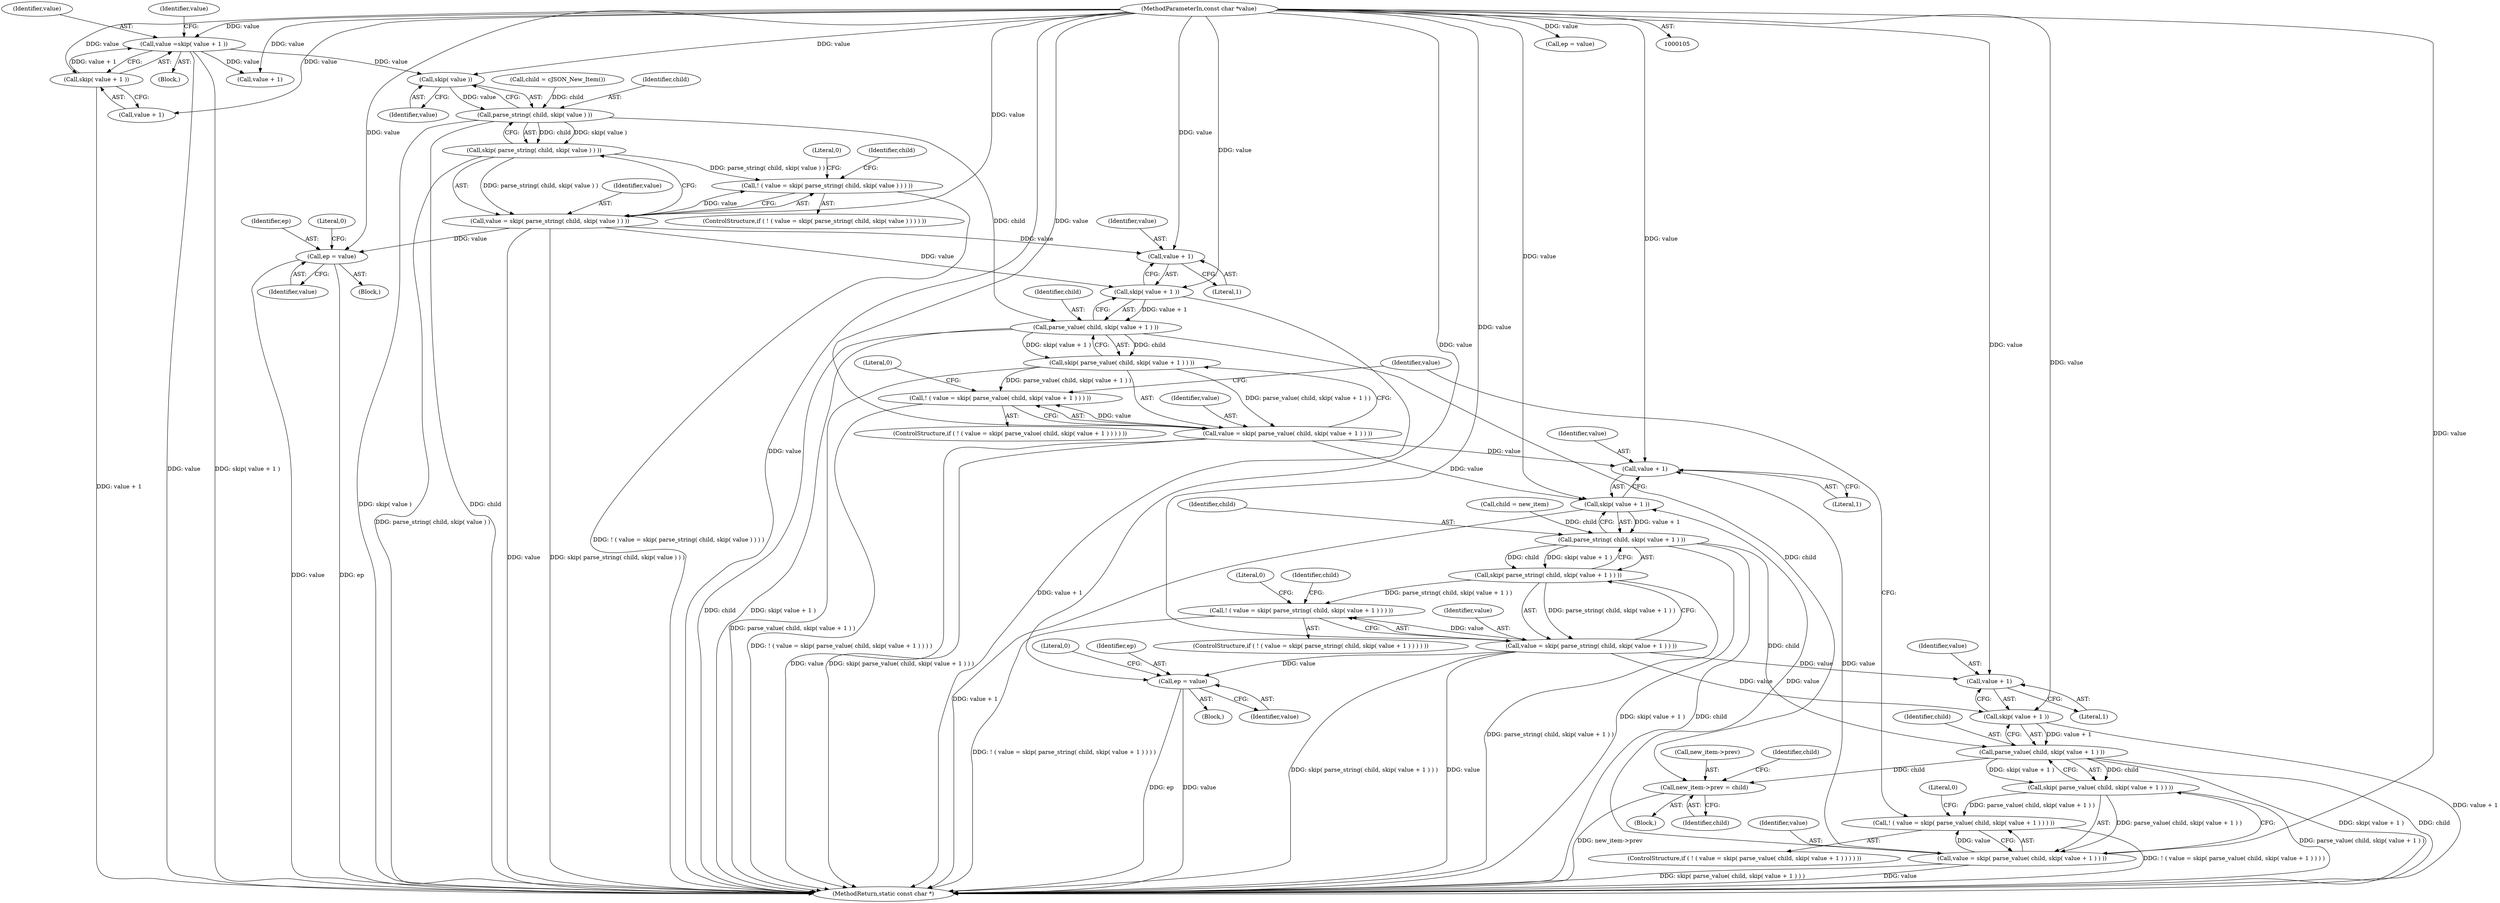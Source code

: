 digraph "1_iperf_91f2fa59e8ed80dfbf400add0164ee0e508e412a_37@pointer" {
"1000159" [label="(Call,skip( value ))"];
"1000126" [label="(Call,value =skip( value + 1 ))"];
"1000128" [label="(Call,skip( value + 1 ))"];
"1000107" [label="(MethodParameterIn,const char *value)"];
"1000157" [label="(Call,parse_string( child, skip( value ) ))"];
"1000156" [label="(Call,skip( parse_string( child, skip( value ) ) ))"];
"1000153" [label="(Call,! ( value = skip( parse_string( child, skip( value ) ) ) ))"];
"1000154" [label="(Call,value = skip( parse_string( child, skip( value ) ) ))"];
"1000181" [label="(Call,ep = value)"];
"1000193" [label="(Call,skip( value + 1 ))"];
"1000191" [label="(Call,parse_value( child, skip( value + 1 ) ))"];
"1000190" [label="(Call,skip( parse_value( child, skip( value + 1 ) ) ))"];
"1000187" [label="(Call,! ( value = skip( parse_value( child, skip( value + 1 ) ) ) ))"];
"1000188" [label="(Call,value = skip( parse_value( child, skip( value + 1 ) ) ))"];
"1000233" [label="(Call,skip( value + 1 ))"];
"1000231" [label="(Call,parse_string( child, skip( value + 1 ) ))"];
"1000230" [label="(Call,skip( parse_string( child, skip( value + 1 ) ) ))"];
"1000227" [label="(Call,! ( value = skip( parse_string( child, skip( value + 1 ) ) ) ))"];
"1000228" [label="(Call,value = skip( parse_string( child, skip( value + 1 ) ) ))"];
"1000257" [label="(Call,ep = value)"];
"1000269" [label="(Call,skip( value + 1 ))"];
"1000267" [label="(Call,parse_value( child, skip( value + 1 ) ))"];
"1000218" [label="(Call,new_item->prev = child)"];
"1000266" [label="(Call,skip( parse_value( child, skip( value + 1 ) ) ))"];
"1000263" [label="(Call,! ( value = skip( parse_value( child, skip( value + 1 ) ) ) ))"];
"1000264" [label="(Call,value = skip( parse_value( child, skip( value + 1 ) ) ))"];
"1000234" [label="(Call,value + 1)"];
"1000270" [label="(Call,value + 1)"];
"1000194" [label="(Call,value + 1)"];
"1000258" [label="(Identifier,ep)"];
"1000262" [label="(ControlStructure,if ( ! ( value = skip( parse_value( child, skip( value + 1 ) ) ) ) ))"];
"1000218" [label="(Call,new_item->prev = child)"];
"1000129" [label="(Call,value + 1)"];
"1000154" [label="(Call,value = skip( parse_string( child, skip( value ) ) ))"];
"1000270" [label="(Call,value + 1)"];
"1000236" [label="(Literal,1)"];
"1000116" [label="(Call,ep = value)"];
"1000233" [label="(Call,skip( value + 1 ))"];
"1000267" [label="(Call,parse_value( child, skip( value + 1 ) ))"];
"1000159" [label="(Call,skip( value ))"];
"1000155" [label="(Identifier,value)"];
"1000238" [label="(Literal,0)"];
"1000181" [label="(Call,ep = value)"];
"1000271" [label="(Identifier,value)"];
"1000128" [label="(Call,skip( value + 1 ))"];
"1000190" [label="(Call,skip( parse_value( child, skip( value + 1 ) ) ))"];
"1000228" [label="(Call,value = skip( parse_string( child, skip( value + 1 ) ) ))"];
"1000147" [label="(Call,child = cJSON_New_Item())"];
"1000231" [label="(Call,parse_string( child, skip( value + 1 ) ))"];
"1000265" [label="(Identifier,value)"];
"1000223" [label="(Call,child = new_item)"];
"1000192" [label="(Identifier,child)"];
"1000187" [label="(Call,! ( value = skip( parse_value( child, skip( value + 1 ) ) ) ))"];
"1000189" [label="(Identifier,value)"];
"1000138" [label="(Call,value + 1)"];
"1000127" [label="(Identifier,value)"];
"1000202" [label="(Identifier,value)"];
"1000188" [label="(Call,value = skip( parse_value( child, skip( value + 1 ) ) ))"];
"1000183" [label="(Identifier,value)"];
"1000230" [label="(Call,skip( parse_string( child, skip( value + 1 ) ) ))"];
"1000152" [label="(ControlStructure,if ( ! ( value = skip( parse_string( child, skip( value ) ) ) ) ))"];
"1000204" [label="(Block,)"];
"1000269" [label="(Call,skip( value + 1 ))"];
"1000224" [label="(Identifier,child)"];
"1000153" [label="(Call,! ( value = skip( parse_string( child, skip( value ) ) ) ))"];
"1000135" [label="(Identifier,value)"];
"1000275" [label="(MethodReturn,static const char *)"];
"1000256" [label="(Block,)"];
"1000268" [label="(Identifier,child)"];
"1000156" [label="(Call,skip( parse_string( child, skip( value ) ) ))"];
"1000263" [label="(Call,! ( value = skip( parse_value( child, skip( value + 1 ) ) ) ))"];
"1000257" [label="(Call,ep = value)"];
"1000266" [label="(Call,skip( parse_value( child, skip( value + 1 ) ) ))"];
"1000272" [label="(Literal,1)"];
"1000196" [label="(Literal,1)"];
"1000186" [label="(ControlStructure,if ( ! ( value = skip( parse_value( child, skip( value + 1 ) ) ) ) ))"];
"1000235" [label="(Identifier,value)"];
"1000160" [label="(Identifier,value)"];
"1000185" [label="(Literal,0)"];
"1000259" [label="(Identifier,value)"];
"1000222" [label="(Identifier,child)"];
"1000158" [label="(Identifier,child)"];
"1000165" [label="(Identifier,child)"];
"1000162" [label="(Literal,0)"];
"1000182" [label="(Identifier,ep)"];
"1000198" [label="(Literal,0)"];
"1000234" [label="(Call,value + 1)"];
"1000191" [label="(Call,parse_value( child, skip( value + 1 ) ))"];
"1000241" [label="(Identifier,child)"];
"1000261" [label="(Literal,0)"];
"1000219" [label="(Call,new_item->prev)"];
"1000107" [label="(MethodParameterIn,const char *value)"];
"1000157" [label="(Call,parse_string( child, skip( value ) ))"];
"1000229" [label="(Identifier,value)"];
"1000195" [label="(Identifier,value)"];
"1000108" [label="(Block,)"];
"1000264" [label="(Call,value = skip( parse_value( child, skip( value + 1 ) ) ))"];
"1000226" [label="(ControlStructure,if ( ! ( value = skip( parse_string( child, skip( value + 1 ) ) ) ) ))"];
"1000180" [label="(Block,)"];
"1000194" [label="(Call,value + 1)"];
"1000232" [label="(Identifier,child)"];
"1000193" [label="(Call,skip( value + 1 ))"];
"1000227" [label="(Call,! ( value = skip( parse_string( child, skip( value + 1 ) ) ) ))"];
"1000126" [label="(Call,value =skip( value + 1 ))"];
"1000274" [label="(Literal,0)"];
"1000159" -> "1000157"  [label="AST: "];
"1000159" -> "1000160"  [label="CFG: "];
"1000160" -> "1000159"  [label="AST: "];
"1000157" -> "1000159"  [label="CFG: "];
"1000159" -> "1000157"  [label="DDG: value"];
"1000126" -> "1000159"  [label="DDG: value"];
"1000107" -> "1000159"  [label="DDG: value"];
"1000126" -> "1000108"  [label="AST: "];
"1000126" -> "1000128"  [label="CFG: "];
"1000127" -> "1000126"  [label="AST: "];
"1000128" -> "1000126"  [label="AST: "];
"1000135" -> "1000126"  [label="CFG: "];
"1000126" -> "1000275"  [label="DDG: value"];
"1000126" -> "1000275"  [label="DDG: skip( value + 1 )"];
"1000128" -> "1000126"  [label="DDG: value + 1"];
"1000107" -> "1000126"  [label="DDG: value"];
"1000126" -> "1000138"  [label="DDG: value"];
"1000128" -> "1000129"  [label="CFG: "];
"1000129" -> "1000128"  [label="AST: "];
"1000128" -> "1000275"  [label="DDG: value + 1"];
"1000107" -> "1000128"  [label="DDG: value"];
"1000107" -> "1000105"  [label="AST: "];
"1000107" -> "1000275"  [label="DDG: value"];
"1000107" -> "1000116"  [label="DDG: value"];
"1000107" -> "1000129"  [label="DDG: value"];
"1000107" -> "1000138"  [label="DDG: value"];
"1000107" -> "1000154"  [label="DDG: value"];
"1000107" -> "1000181"  [label="DDG: value"];
"1000107" -> "1000188"  [label="DDG: value"];
"1000107" -> "1000193"  [label="DDG: value"];
"1000107" -> "1000194"  [label="DDG: value"];
"1000107" -> "1000228"  [label="DDG: value"];
"1000107" -> "1000233"  [label="DDG: value"];
"1000107" -> "1000234"  [label="DDG: value"];
"1000107" -> "1000257"  [label="DDG: value"];
"1000107" -> "1000264"  [label="DDG: value"];
"1000107" -> "1000269"  [label="DDG: value"];
"1000107" -> "1000270"  [label="DDG: value"];
"1000157" -> "1000156"  [label="AST: "];
"1000158" -> "1000157"  [label="AST: "];
"1000156" -> "1000157"  [label="CFG: "];
"1000157" -> "1000275"  [label="DDG: skip( value )"];
"1000157" -> "1000275"  [label="DDG: child"];
"1000157" -> "1000156"  [label="DDG: child"];
"1000157" -> "1000156"  [label="DDG: skip( value )"];
"1000147" -> "1000157"  [label="DDG: child"];
"1000157" -> "1000191"  [label="DDG: child"];
"1000156" -> "1000154"  [label="AST: "];
"1000154" -> "1000156"  [label="CFG: "];
"1000156" -> "1000275"  [label="DDG: parse_string( child, skip( value ) )"];
"1000156" -> "1000153"  [label="DDG: parse_string( child, skip( value ) )"];
"1000156" -> "1000154"  [label="DDG: parse_string( child, skip( value ) )"];
"1000153" -> "1000152"  [label="AST: "];
"1000153" -> "1000154"  [label="CFG: "];
"1000154" -> "1000153"  [label="AST: "];
"1000162" -> "1000153"  [label="CFG: "];
"1000165" -> "1000153"  [label="CFG: "];
"1000153" -> "1000275"  [label="DDG: ! ( value = skip( parse_string( child, skip( value ) ) ) )"];
"1000154" -> "1000153"  [label="DDG: value"];
"1000155" -> "1000154"  [label="AST: "];
"1000154" -> "1000275"  [label="DDG: value"];
"1000154" -> "1000275"  [label="DDG: skip( parse_string( child, skip( value ) ) )"];
"1000154" -> "1000181"  [label="DDG: value"];
"1000154" -> "1000193"  [label="DDG: value"];
"1000154" -> "1000194"  [label="DDG: value"];
"1000181" -> "1000180"  [label="AST: "];
"1000181" -> "1000183"  [label="CFG: "];
"1000182" -> "1000181"  [label="AST: "];
"1000183" -> "1000181"  [label="AST: "];
"1000185" -> "1000181"  [label="CFG: "];
"1000181" -> "1000275"  [label="DDG: ep"];
"1000181" -> "1000275"  [label="DDG: value"];
"1000193" -> "1000191"  [label="AST: "];
"1000193" -> "1000194"  [label="CFG: "];
"1000194" -> "1000193"  [label="AST: "];
"1000191" -> "1000193"  [label="CFG: "];
"1000193" -> "1000275"  [label="DDG: value + 1"];
"1000193" -> "1000191"  [label="DDG: value + 1"];
"1000191" -> "1000190"  [label="AST: "];
"1000192" -> "1000191"  [label="AST: "];
"1000190" -> "1000191"  [label="CFG: "];
"1000191" -> "1000275"  [label="DDG: skip( value + 1 )"];
"1000191" -> "1000275"  [label="DDG: child"];
"1000191" -> "1000190"  [label="DDG: child"];
"1000191" -> "1000190"  [label="DDG: skip( value + 1 )"];
"1000191" -> "1000218"  [label="DDG: child"];
"1000190" -> "1000188"  [label="AST: "];
"1000188" -> "1000190"  [label="CFG: "];
"1000190" -> "1000275"  [label="DDG: parse_value( child, skip( value + 1 ) )"];
"1000190" -> "1000187"  [label="DDG: parse_value( child, skip( value + 1 ) )"];
"1000190" -> "1000188"  [label="DDG: parse_value( child, skip( value + 1 ) )"];
"1000187" -> "1000186"  [label="AST: "];
"1000187" -> "1000188"  [label="CFG: "];
"1000188" -> "1000187"  [label="AST: "];
"1000198" -> "1000187"  [label="CFG: "];
"1000202" -> "1000187"  [label="CFG: "];
"1000187" -> "1000275"  [label="DDG: ! ( value = skip( parse_value( child, skip( value + 1 ) ) ) )"];
"1000188" -> "1000187"  [label="DDG: value"];
"1000189" -> "1000188"  [label="AST: "];
"1000188" -> "1000275"  [label="DDG: skip( parse_value( child, skip( value + 1 ) ) )"];
"1000188" -> "1000275"  [label="DDG: value"];
"1000188" -> "1000233"  [label="DDG: value"];
"1000188" -> "1000234"  [label="DDG: value"];
"1000233" -> "1000231"  [label="AST: "];
"1000233" -> "1000234"  [label="CFG: "];
"1000234" -> "1000233"  [label="AST: "];
"1000231" -> "1000233"  [label="CFG: "];
"1000233" -> "1000275"  [label="DDG: value + 1"];
"1000233" -> "1000231"  [label="DDG: value + 1"];
"1000264" -> "1000233"  [label="DDG: value"];
"1000231" -> "1000230"  [label="AST: "];
"1000232" -> "1000231"  [label="AST: "];
"1000230" -> "1000231"  [label="CFG: "];
"1000231" -> "1000275"  [label="DDG: child"];
"1000231" -> "1000275"  [label="DDG: skip( value + 1 )"];
"1000231" -> "1000230"  [label="DDG: child"];
"1000231" -> "1000230"  [label="DDG: skip( value + 1 )"];
"1000223" -> "1000231"  [label="DDG: child"];
"1000231" -> "1000267"  [label="DDG: child"];
"1000230" -> "1000228"  [label="AST: "];
"1000228" -> "1000230"  [label="CFG: "];
"1000230" -> "1000275"  [label="DDG: parse_string( child, skip( value + 1 ) )"];
"1000230" -> "1000227"  [label="DDG: parse_string( child, skip( value + 1 ) )"];
"1000230" -> "1000228"  [label="DDG: parse_string( child, skip( value + 1 ) )"];
"1000227" -> "1000226"  [label="AST: "];
"1000227" -> "1000228"  [label="CFG: "];
"1000228" -> "1000227"  [label="AST: "];
"1000238" -> "1000227"  [label="CFG: "];
"1000241" -> "1000227"  [label="CFG: "];
"1000227" -> "1000275"  [label="DDG: ! ( value = skip( parse_string( child, skip( value + 1 ) ) ) )"];
"1000228" -> "1000227"  [label="DDG: value"];
"1000229" -> "1000228"  [label="AST: "];
"1000228" -> "1000275"  [label="DDG: value"];
"1000228" -> "1000275"  [label="DDG: skip( parse_string( child, skip( value + 1 ) ) )"];
"1000228" -> "1000257"  [label="DDG: value"];
"1000228" -> "1000269"  [label="DDG: value"];
"1000228" -> "1000270"  [label="DDG: value"];
"1000257" -> "1000256"  [label="AST: "];
"1000257" -> "1000259"  [label="CFG: "];
"1000258" -> "1000257"  [label="AST: "];
"1000259" -> "1000257"  [label="AST: "];
"1000261" -> "1000257"  [label="CFG: "];
"1000257" -> "1000275"  [label="DDG: value"];
"1000257" -> "1000275"  [label="DDG: ep"];
"1000269" -> "1000267"  [label="AST: "];
"1000269" -> "1000270"  [label="CFG: "];
"1000270" -> "1000269"  [label="AST: "];
"1000267" -> "1000269"  [label="CFG: "];
"1000269" -> "1000275"  [label="DDG: value + 1"];
"1000269" -> "1000267"  [label="DDG: value + 1"];
"1000267" -> "1000266"  [label="AST: "];
"1000268" -> "1000267"  [label="AST: "];
"1000266" -> "1000267"  [label="CFG: "];
"1000267" -> "1000275"  [label="DDG: skip( value + 1 )"];
"1000267" -> "1000275"  [label="DDG: child"];
"1000267" -> "1000218"  [label="DDG: child"];
"1000267" -> "1000266"  [label="DDG: child"];
"1000267" -> "1000266"  [label="DDG: skip( value + 1 )"];
"1000218" -> "1000204"  [label="AST: "];
"1000218" -> "1000222"  [label="CFG: "];
"1000219" -> "1000218"  [label="AST: "];
"1000222" -> "1000218"  [label="AST: "];
"1000224" -> "1000218"  [label="CFG: "];
"1000218" -> "1000275"  [label="DDG: new_item->prev"];
"1000266" -> "1000264"  [label="AST: "];
"1000264" -> "1000266"  [label="CFG: "];
"1000266" -> "1000275"  [label="DDG: parse_value( child, skip( value + 1 ) )"];
"1000266" -> "1000263"  [label="DDG: parse_value( child, skip( value + 1 ) )"];
"1000266" -> "1000264"  [label="DDG: parse_value( child, skip( value + 1 ) )"];
"1000263" -> "1000262"  [label="AST: "];
"1000263" -> "1000264"  [label="CFG: "];
"1000264" -> "1000263"  [label="AST: "];
"1000202" -> "1000263"  [label="CFG: "];
"1000274" -> "1000263"  [label="CFG: "];
"1000263" -> "1000275"  [label="DDG: ! ( value = skip( parse_value( child, skip( value + 1 ) ) ) )"];
"1000264" -> "1000263"  [label="DDG: value"];
"1000265" -> "1000264"  [label="AST: "];
"1000264" -> "1000275"  [label="DDG: value"];
"1000264" -> "1000275"  [label="DDG: skip( parse_value( child, skip( value + 1 ) ) )"];
"1000264" -> "1000234"  [label="DDG: value"];
"1000234" -> "1000236"  [label="CFG: "];
"1000235" -> "1000234"  [label="AST: "];
"1000236" -> "1000234"  [label="AST: "];
"1000270" -> "1000272"  [label="CFG: "];
"1000271" -> "1000270"  [label="AST: "];
"1000272" -> "1000270"  [label="AST: "];
"1000194" -> "1000196"  [label="CFG: "];
"1000195" -> "1000194"  [label="AST: "];
"1000196" -> "1000194"  [label="AST: "];
}
